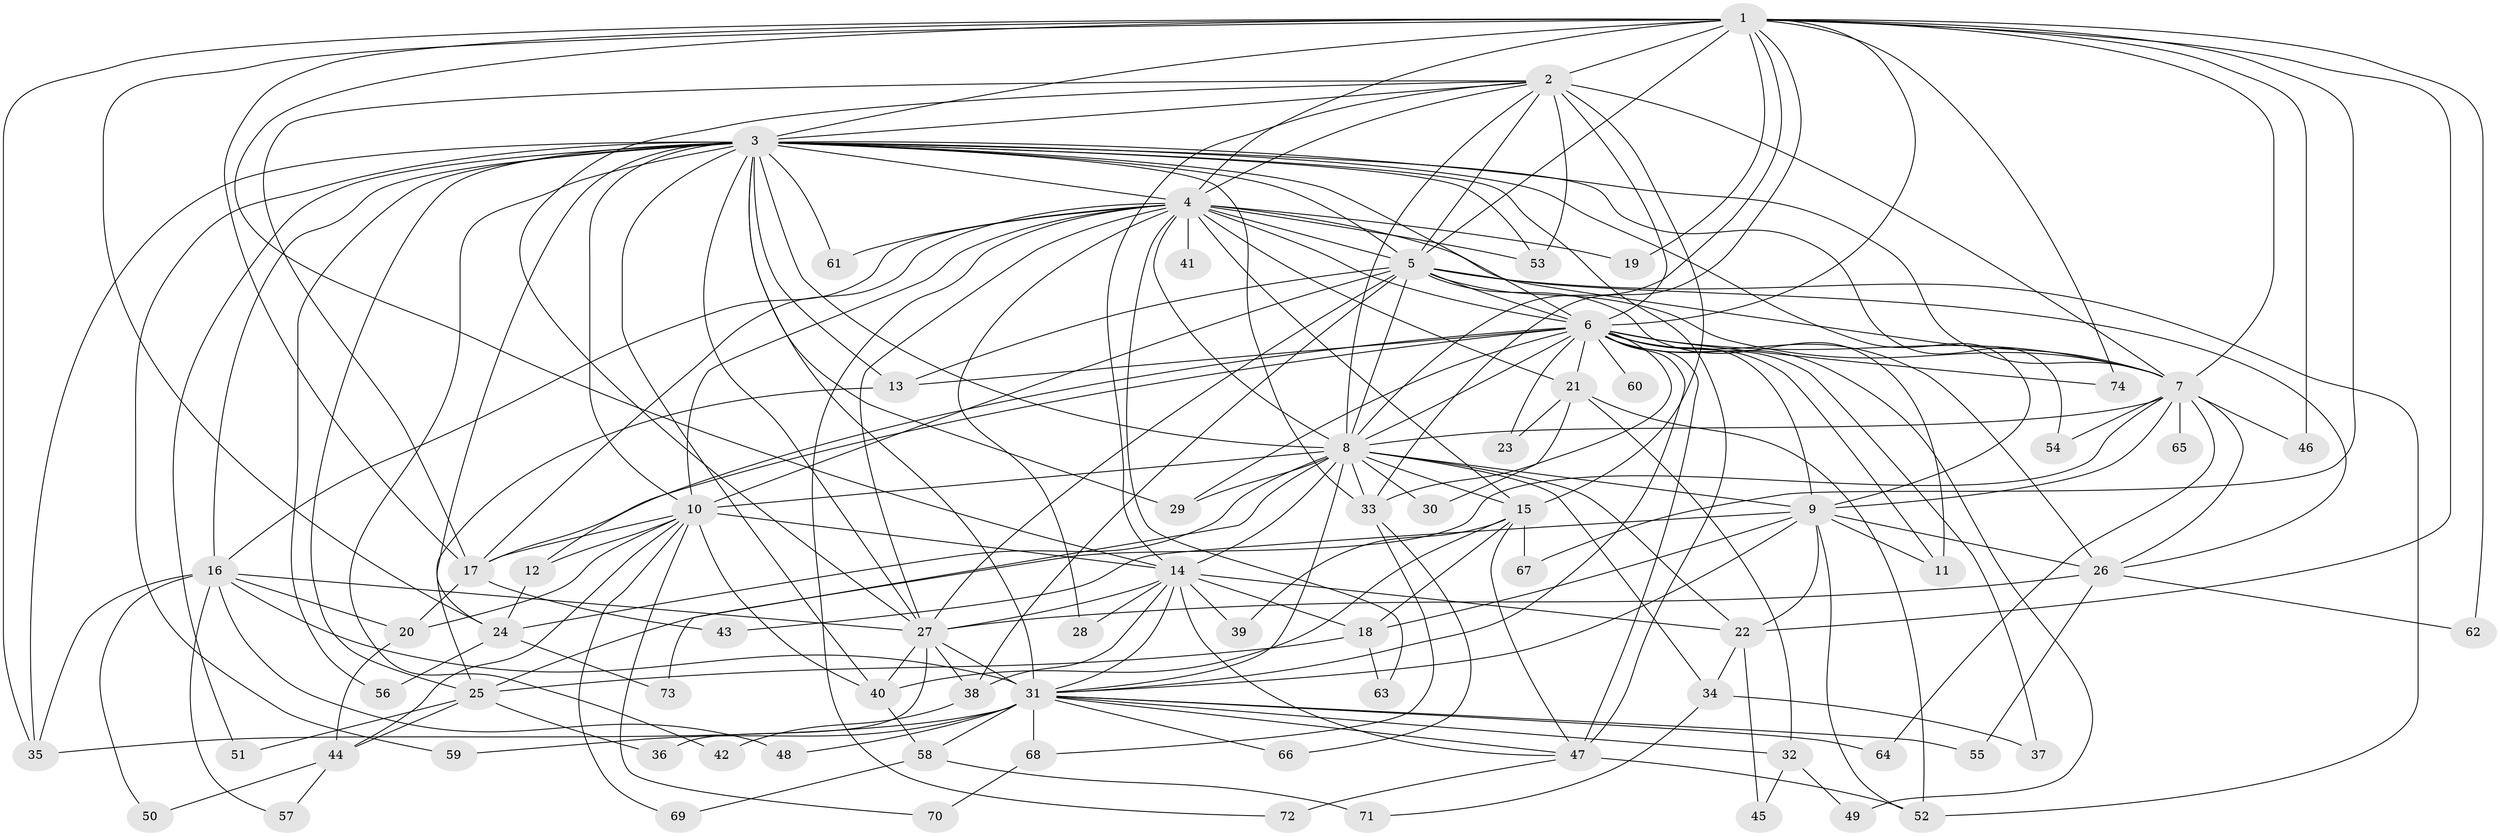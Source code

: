 // original degree distribution, {22: 0.006756756756756757, 14: 0.006756756756756757, 29: 0.013513513513513514, 19: 0.006756756756756757, 17: 0.006756756756756757, 28: 0.013513513513513514, 18: 0.006756756756756757, 23: 0.006756756756756757, 11: 0.006756756756756757, 3: 0.14864864864864866, 4: 0.14189189189189189, 12: 0.006756756756756757, 7: 0.006756756756756757, 8: 0.006756756756756757, 5: 0.0472972972972973, 6: 0.02702702702702703, 2: 0.5337837837837838, 10: 0.006756756756756757}
// Generated by graph-tools (version 1.1) at 2025/35/03/09/25 02:35:04]
// undirected, 74 vertices, 204 edges
graph export_dot {
graph [start="1"]
  node [color=gray90,style=filled];
  1;
  2;
  3;
  4;
  5;
  6;
  7;
  8;
  9;
  10;
  11;
  12;
  13;
  14;
  15;
  16;
  17;
  18;
  19;
  20;
  21;
  22;
  23;
  24;
  25;
  26;
  27;
  28;
  29;
  30;
  31;
  32;
  33;
  34;
  35;
  36;
  37;
  38;
  39;
  40;
  41;
  42;
  43;
  44;
  45;
  46;
  47;
  48;
  49;
  50;
  51;
  52;
  53;
  54;
  55;
  56;
  57;
  58;
  59;
  60;
  61;
  62;
  63;
  64;
  65;
  66;
  67;
  68;
  69;
  70;
  71;
  72;
  73;
  74;
  1 -- 2 [weight=2.0];
  1 -- 3 [weight=2.0];
  1 -- 4 [weight=2.0];
  1 -- 5 [weight=2.0];
  1 -- 6 [weight=1.0];
  1 -- 7 [weight=1.0];
  1 -- 8 [weight=1.0];
  1 -- 14 [weight=1.0];
  1 -- 17 [weight=1.0];
  1 -- 19 [weight=1.0];
  1 -- 22 [weight=1.0];
  1 -- 24 [weight=1.0];
  1 -- 33 [weight=1.0];
  1 -- 35 [weight=1.0];
  1 -- 46 [weight=1.0];
  1 -- 62 [weight=1.0];
  1 -- 67 [weight=1.0];
  1 -- 74 [weight=1.0];
  2 -- 3 [weight=2.0];
  2 -- 4 [weight=2.0];
  2 -- 5 [weight=2.0];
  2 -- 6 [weight=1.0];
  2 -- 7 [weight=1.0];
  2 -- 8 [weight=1.0];
  2 -- 14 [weight=1.0];
  2 -- 15 [weight=1.0];
  2 -- 17 [weight=1.0];
  2 -- 27 [weight=1.0];
  2 -- 53 [weight=3.0];
  3 -- 4 [weight=4.0];
  3 -- 5 [weight=3.0];
  3 -- 6 [weight=2.0];
  3 -- 7 [weight=2.0];
  3 -- 8 [weight=3.0];
  3 -- 9 [weight=1.0];
  3 -- 10 [weight=3.0];
  3 -- 13 [weight=1.0];
  3 -- 16 [weight=2.0];
  3 -- 24 [weight=1.0];
  3 -- 25 [weight=1.0];
  3 -- 27 [weight=1.0];
  3 -- 29 [weight=1.0];
  3 -- 31 [weight=9.0];
  3 -- 33 [weight=1.0];
  3 -- 35 [weight=2.0];
  3 -- 40 [weight=2.0];
  3 -- 42 [weight=1.0];
  3 -- 47 [weight=2.0];
  3 -- 51 [weight=1.0];
  3 -- 53 [weight=2.0];
  3 -- 54 [weight=1.0];
  3 -- 56 [weight=1.0];
  3 -- 59 [weight=1.0];
  3 -- 61 [weight=1.0];
  4 -- 5 [weight=3.0];
  4 -- 6 [weight=3.0];
  4 -- 7 [weight=2.0];
  4 -- 8 [weight=2.0];
  4 -- 10 [weight=1.0];
  4 -- 15 [weight=1.0];
  4 -- 16 [weight=1.0];
  4 -- 17 [weight=1.0];
  4 -- 19 [weight=2.0];
  4 -- 21 [weight=1.0];
  4 -- 27 [weight=1.0];
  4 -- 28 [weight=1.0];
  4 -- 41 [weight=2.0];
  4 -- 53 [weight=1.0];
  4 -- 61 [weight=1.0];
  4 -- 63 [weight=1.0];
  4 -- 72 [weight=1.0];
  5 -- 6 [weight=1.0];
  5 -- 7 [weight=1.0];
  5 -- 8 [weight=1.0];
  5 -- 10 [weight=9.0];
  5 -- 11 [weight=1.0];
  5 -- 13 [weight=1.0];
  5 -- 26 [weight=1.0];
  5 -- 27 [weight=1.0];
  5 -- 38 [weight=1.0];
  5 -- 52 [weight=1.0];
  6 -- 7 [weight=1.0];
  6 -- 8 [weight=1.0];
  6 -- 9 [weight=1.0];
  6 -- 11 [weight=2.0];
  6 -- 12 [weight=1.0];
  6 -- 13 [weight=2.0];
  6 -- 17 [weight=1.0];
  6 -- 21 [weight=1.0];
  6 -- 23 [weight=1.0];
  6 -- 26 [weight=1.0];
  6 -- 29 [weight=1.0];
  6 -- 31 [weight=1.0];
  6 -- 33 [weight=1.0];
  6 -- 37 [weight=1.0];
  6 -- 47 [weight=1.0];
  6 -- 49 [weight=1.0];
  6 -- 60 [weight=1.0];
  6 -- 74 [weight=1.0];
  7 -- 8 [weight=1.0];
  7 -- 9 [weight=2.0];
  7 -- 25 [weight=1.0];
  7 -- 26 [weight=1.0];
  7 -- 46 [weight=1.0];
  7 -- 54 [weight=1.0];
  7 -- 64 [weight=1.0];
  7 -- 65 [weight=1.0];
  8 -- 9 [weight=1.0];
  8 -- 10 [weight=1.0];
  8 -- 14 [weight=2.0];
  8 -- 15 [weight=2.0];
  8 -- 22 [weight=1.0];
  8 -- 24 [weight=1.0];
  8 -- 29 [weight=1.0];
  8 -- 30 [weight=1.0];
  8 -- 31 [weight=1.0];
  8 -- 33 [weight=1.0];
  8 -- 34 [weight=1.0];
  8 -- 73 [weight=1.0];
  9 -- 11 [weight=1.0];
  9 -- 18 [weight=1.0];
  9 -- 22 [weight=1.0];
  9 -- 26 [weight=1.0];
  9 -- 31 [weight=1.0];
  9 -- 43 [weight=1.0];
  9 -- 52 [weight=1.0];
  10 -- 12 [weight=1.0];
  10 -- 14 [weight=1.0];
  10 -- 17 [weight=2.0];
  10 -- 20 [weight=2.0];
  10 -- 40 [weight=1.0];
  10 -- 44 [weight=1.0];
  10 -- 69 [weight=1.0];
  10 -- 70 [weight=1.0];
  12 -- 24 [weight=1.0];
  13 -- 25 [weight=1.0];
  14 -- 18 [weight=1.0];
  14 -- 22 [weight=1.0];
  14 -- 27 [weight=1.0];
  14 -- 28 [weight=1.0];
  14 -- 31 [weight=1.0];
  14 -- 38 [weight=1.0];
  14 -- 39 [weight=1.0];
  14 -- 47 [weight=1.0];
  15 -- 18 [weight=1.0];
  15 -- 39 [weight=1.0];
  15 -- 40 [weight=1.0];
  15 -- 47 [weight=1.0];
  15 -- 67 [weight=1.0];
  16 -- 20 [weight=1.0];
  16 -- 27 [weight=1.0];
  16 -- 31 [weight=1.0];
  16 -- 35 [weight=1.0];
  16 -- 48 [weight=1.0];
  16 -- 50 [weight=1.0];
  16 -- 57 [weight=1.0];
  17 -- 20 [weight=1.0];
  17 -- 43 [weight=1.0];
  18 -- 25 [weight=1.0];
  18 -- 63 [weight=1.0];
  20 -- 44 [weight=1.0];
  21 -- 23 [weight=1.0];
  21 -- 30 [weight=1.0];
  21 -- 32 [weight=1.0];
  21 -- 52 [weight=1.0];
  22 -- 34 [weight=1.0];
  22 -- 45 [weight=1.0];
  24 -- 56 [weight=1.0];
  24 -- 73 [weight=1.0];
  25 -- 36 [weight=1.0];
  25 -- 44 [weight=1.0];
  25 -- 51 [weight=1.0];
  26 -- 27 [weight=1.0];
  26 -- 55 [weight=1.0];
  26 -- 62 [weight=1.0];
  27 -- 31 [weight=1.0];
  27 -- 36 [weight=1.0];
  27 -- 38 [weight=1.0];
  27 -- 40 [weight=1.0];
  31 -- 32 [weight=1.0];
  31 -- 35 [weight=1.0];
  31 -- 47 [weight=1.0];
  31 -- 48 [weight=1.0];
  31 -- 55 [weight=1.0];
  31 -- 58 [weight=1.0];
  31 -- 59 [weight=1.0];
  31 -- 64 [weight=1.0];
  31 -- 66 [weight=1.0];
  31 -- 68 [weight=1.0];
  32 -- 45 [weight=1.0];
  32 -- 49 [weight=1.0];
  33 -- 66 [weight=1.0];
  33 -- 68 [weight=1.0];
  34 -- 37 [weight=1.0];
  34 -- 71 [weight=1.0];
  38 -- 42 [weight=1.0];
  40 -- 58 [weight=1.0];
  44 -- 50 [weight=1.0];
  44 -- 57 [weight=1.0];
  47 -- 52 [weight=1.0];
  47 -- 72 [weight=1.0];
  58 -- 69 [weight=1.0];
  58 -- 71 [weight=1.0];
  68 -- 70 [weight=1.0];
}
